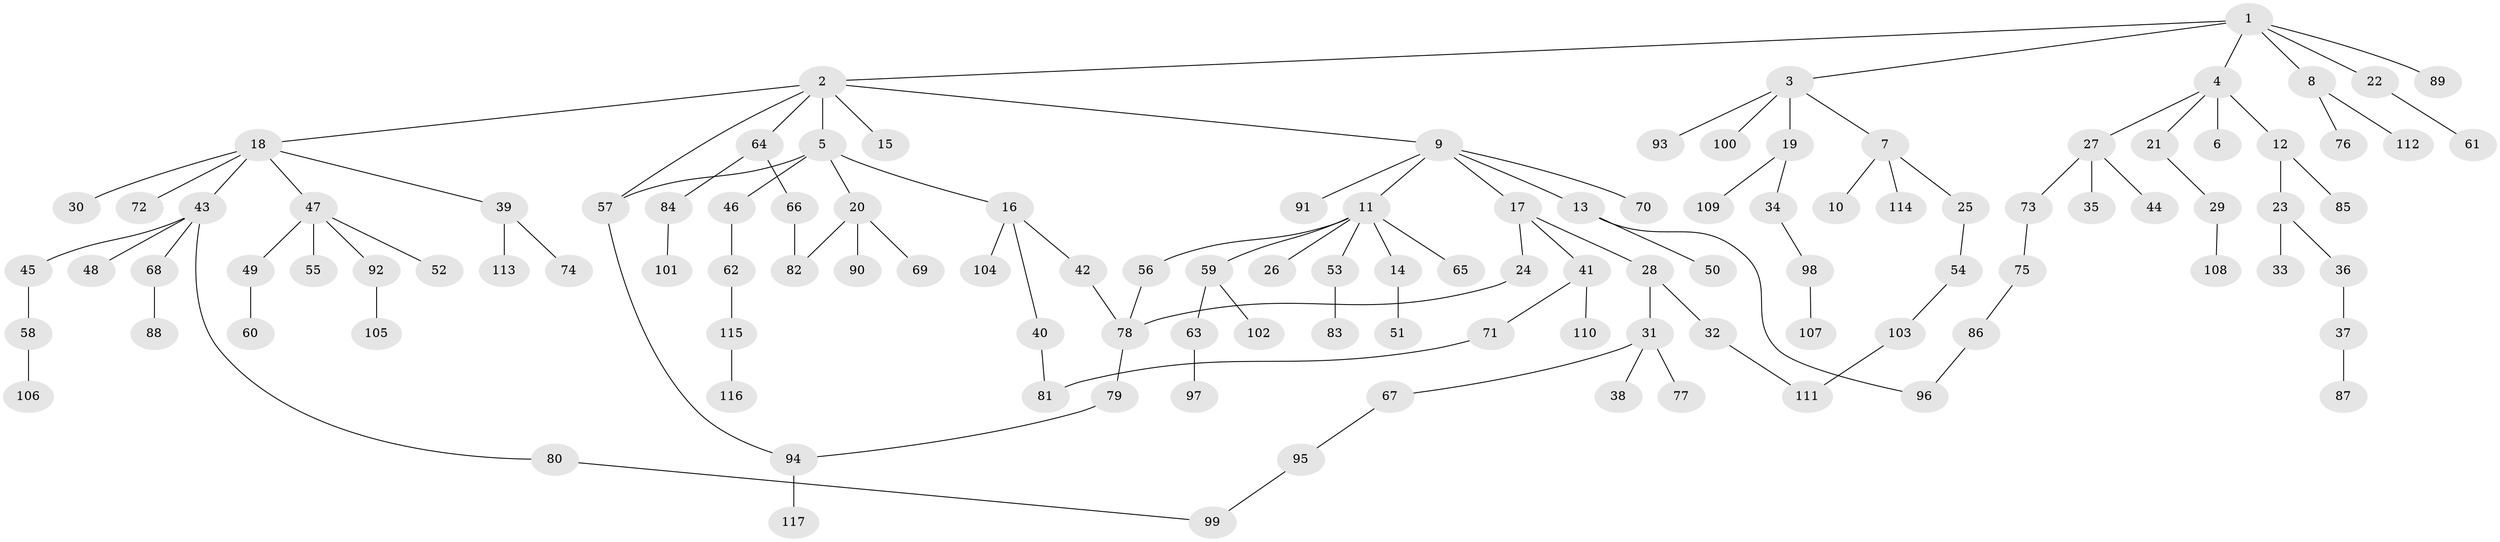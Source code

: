 // Generated by graph-tools (version 1.1) at 2025/01/03/09/25 03:01:02]
// undirected, 117 vertices, 125 edges
graph export_dot {
graph [start="1"]
  node [color=gray90,style=filled];
  1;
  2;
  3;
  4;
  5;
  6;
  7;
  8;
  9;
  10;
  11;
  12;
  13;
  14;
  15;
  16;
  17;
  18;
  19;
  20;
  21;
  22;
  23;
  24;
  25;
  26;
  27;
  28;
  29;
  30;
  31;
  32;
  33;
  34;
  35;
  36;
  37;
  38;
  39;
  40;
  41;
  42;
  43;
  44;
  45;
  46;
  47;
  48;
  49;
  50;
  51;
  52;
  53;
  54;
  55;
  56;
  57;
  58;
  59;
  60;
  61;
  62;
  63;
  64;
  65;
  66;
  67;
  68;
  69;
  70;
  71;
  72;
  73;
  74;
  75;
  76;
  77;
  78;
  79;
  80;
  81;
  82;
  83;
  84;
  85;
  86;
  87;
  88;
  89;
  90;
  91;
  92;
  93;
  94;
  95;
  96;
  97;
  98;
  99;
  100;
  101;
  102;
  103;
  104;
  105;
  106;
  107;
  108;
  109;
  110;
  111;
  112;
  113;
  114;
  115;
  116;
  117;
  1 -- 2;
  1 -- 3;
  1 -- 4;
  1 -- 8;
  1 -- 22;
  1 -- 89;
  2 -- 5;
  2 -- 9;
  2 -- 15;
  2 -- 18;
  2 -- 57;
  2 -- 64;
  3 -- 7;
  3 -- 19;
  3 -- 93;
  3 -- 100;
  4 -- 6;
  4 -- 12;
  4 -- 21;
  4 -- 27;
  5 -- 16;
  5 -- 20;
  5 -- 46;
  5 -- 57;
  7 -- 10;
  7 -- 25;
  7 -- 114;
  8 -- 76;
  8 -- 112;
  9 -- 11;
  9 -- 13;
  9 -- 17;
  9 -- 70;
  9 -- 91;
  11 -- 14;
  11 -- 26;
  11 -- 53;
  11 -- 56;
  11 -- 59;
  11 -- 65;
  12 -- 23;
  12 -- 85;
  13 -- 50;
  13 -- 96;
  14 -- 51;
  16 -- 40;
  16 -- 42;
  16 -- 104;
  17 -- 24;
  17 -- 28;
  17 -- 41;
  18 -- 30;
  18 -- 39;
  18 -- 43;
  18 -- 47;
  18 -- 72;
  19 -- 34;
  19 -- 109;
  20 -- 69;
  20 -- 90;
  20 -- 82;
  21 -- 29;
  22 -- 61;
  23 -- 33;
  23 -- 36;
  24 -- 78;
  25 -- 54;
  27 -- 35;
  27 -- 44;
  27 -- 73;
  28 -- 31;
  28 -- 32;
  29 -- 108;
  31 -- 38;
  31 -- 67;
  31 -- 77;
  32 -- 111;
  34 -- 98;
  36 -- 37;
  37 -- 87;
  39 -- 74;
  39 -- 113;
  40 -- 81;
  41 -- 71;
  41 -- 110;
  42 -- 78;
  43 -- 45;
  43 -- 48;
  43 -- 68;
  43 -- 80;
  45 -- 58;
  46 -- 62;
  47 -- 49;
  47 -- 52;
  47 -- 55;
  47 -- 92;
  49 -- 60;
  53 -- 83;
  54 -- 103;
  56 -- 78;
  57 -- 94;
  58 -- 106;
  59 -- 63;
  59 -- 102;
  62 -- 115;
  63 -- 97;
  64 -- 66;
  64 -- 84;
  66 -- 82;
  67 -- 95;
  68 -- 88;
  71 -- 81;
  73 -- 75;
  75 -- 86;
  78 -- 79;
  79 -- 94;
  80 -- 99;
  84 -- 101;
  86 -- 96;
  92 -- 105;
  94 -- 117;
  95 -- 99;
  98 -- 107;
  103 -- 111;
  115 -- 116;
}
